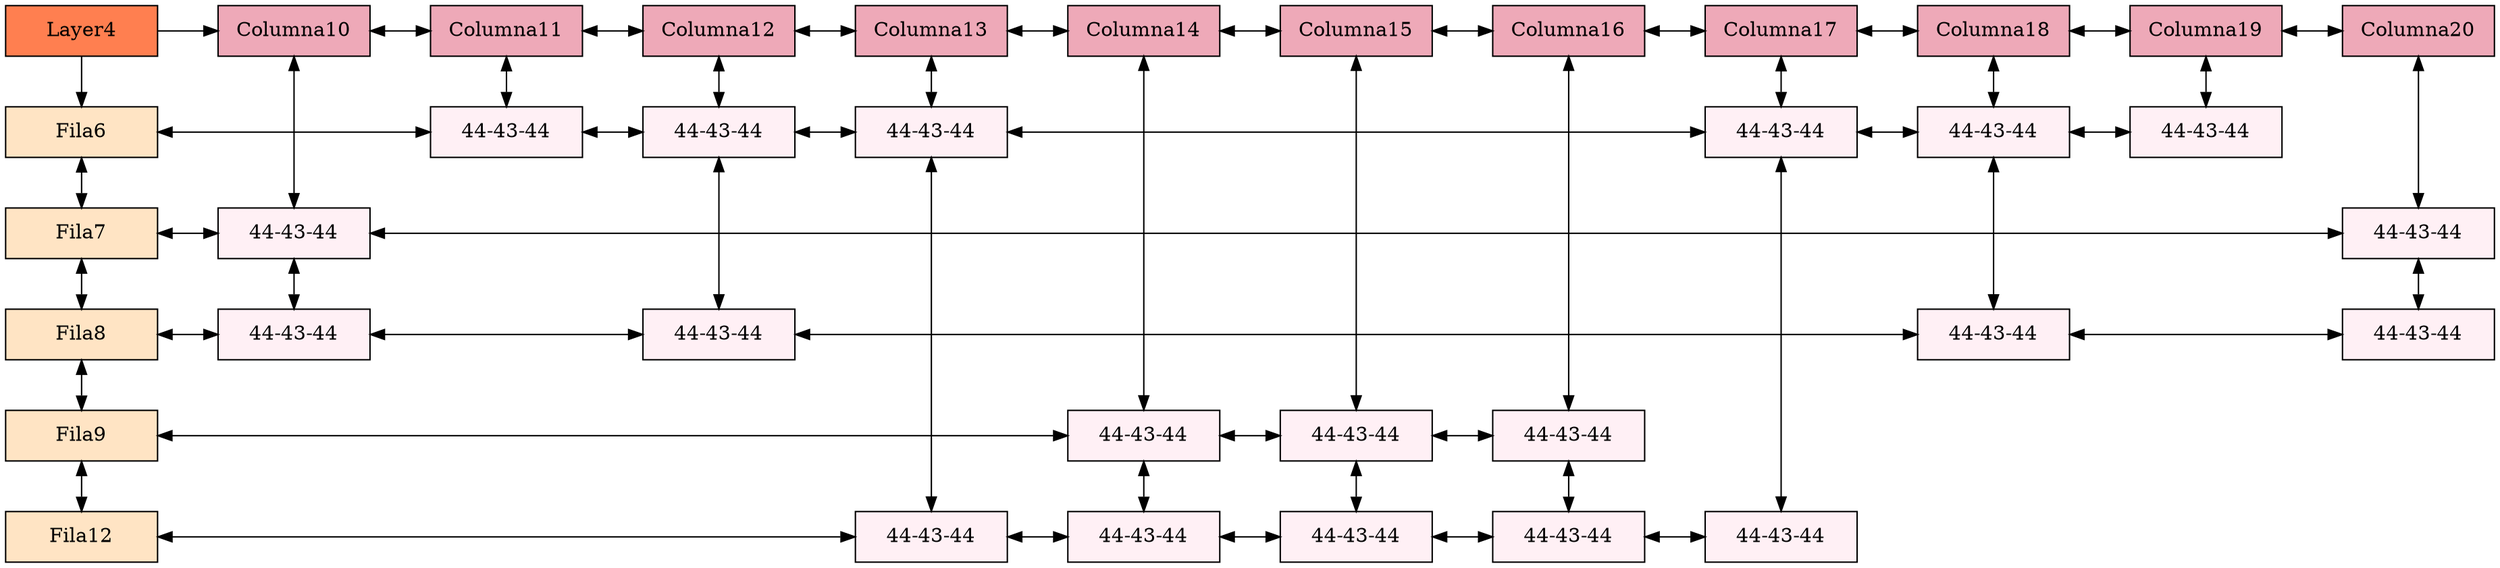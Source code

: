 digraph Sparse_Matrix{
node [shape=box]
graph [ranksep="0.5", nodesep="0.6"];
/* Group 0 para alinear verticalmente RAIZ*/ 
Layer4[ label = "Layer4", width = 1.5, style = filled, fillcolor = coral, group = 0 ];

// Filas 
Fila6 [label = "Fila6" width = 1.5 style = filled, fillcolor = bisque1, group = 0 ];
Fila7 [label = "Fila7" width = 1.5 style = filled, fillcolor = bisque1, group = 0 ];
Fila8 [label = "Fila8" width = 1.5 style = filled, fillcolor = bisque1, group = 0 ];
Fila9 [label = "Fila9" width = 1.5 style = filled, fillcolor = bisque1, group = 0 ];
Fila12 [label = "Fila12" width = 1.5 style = filled, fillcolor = bisque1, group = 0 ];

 //Enlaces de Filas
Fila6->Fila7 [dir = both];
Fila7->Fila8 [dir = both];
Fila8->Fila9 [dir = both];
Fila9->Fila12 [dir = both];

 //Columnas
//Cada una con diferente group para alinear verticalmente con los nodos
Column10[label = "Columna10" width = 1.5 style = filled, fillcolor = pink2, group = 11];
Column11[label = "Columna11" width = 1.5 style = filled, fillcolor = pink2, group = 12];
Column12[label = "Columna12" width = 1.5 style = filled, fillcolor = pink2, group = 13];
Column13[label = "Columna13" width = 1.5 style = filled, fillcolor = pink2, group = 14];
Column14[label = "Columna14" width = 1.5 style = filled, fillcolor = pink2, group = 15];
Column15[label = "Columna15" width = 1.5 style = filled, fillcolor = pink2, group = 16];
Column16[label = "Columna16" width = 1.5 style = filled, fillcolor = pink2, group = 17];
Column17[label = "Columna17" width = 1.5 style = filled, fillcolor = pink2, group = 18];
Column18[label = "Columna18" width = 1.5 style = filled, fillcolor = pink2, group = 19];
Column19[label = "Columna19" width = 1.5 style = filled, fillcolor = pink2, group = 20];
Column20[label = "Columna20" width = 1.5 style = filled, fillcolor = pink2, group = 21];

 //Enlaces de Columnas
Column10->Column11 [dir = both];
Column11->Column12 [dir = both];
Column12->Column13 [dir = both];
Column13->Column14 [dir = both];
Column14->Column15 [dir = both];
Column15->Column16 [dir = both];
Column16->Column17 [dir = both];
Column17->Column18 [dir = both];
Column18->Column19 [dir = both];
Column19->Column20 [dir = both];

 // Alinear Raiz con Columnas
{rank = same; Layer4; Column10;  Column11;  Column12;  Column13;  Column14;  Column15;  Column16;  Column17;  Column18;  Column19;  Column20; };

 // Enlaces Raiz con primera fila y columna
Layer4->Column10;
Layer4->Fila6;

 //Creacion de nodos
//(^<---------------------- F I L A   6---------------------->
N11_F6 [label = "44-43-44" width = 1.5 group = 12 style = filled, fillcolor = lavenderblush1];
N12_F6 [label = "44-43-44" width = 1.5 group = 13 style = filled, fillcolor = lavenderblush1];
N13_F6 [label = "44-43-44" width = 1.5 group = 14 style = filled, fillcolor = lavenderblush1];
N17_F6 [label = "44-43-44" width = 1.5 group = 18 style = filled, fillcolor = lavenderblush1];
N18_F6 [label = "44-43-44" width = 1.5 group = 19 style = filled, fillcolor = lavenderblush1];
N19_F6 [label = "44-43-44" width = 1.5 group = 20 style = filled, fillcolor = lavenderblush1];

//(^<---------------------- F I L A   7---------------------->
N10_F7 [label = "44-43-44" width = 1.5 group = 11 style = filled, fillcolor = lavenderblush1];
N20_F7 [label = "44-43-44" width = 1.5 group = 21 style = filled, fillcolor = lavenderblush1];

//(^<---------------------- F I L A   8---------------------->
N10_F8 [label = "44-43-44" width = 1.5 group = 11 style = filled, fillcolor = lavenderblush1];
N12_F8 [label = "44-43-44" width = 1.5 group = 13 style = filled, fillcolor = lavenderblush1];
N18_F8 [label = "44-43-44" width = 1.5 group = 19 style = filled, fillcolor = lavenderblush1];
N20_F8 [label = "44-43-44" width = 1.5 group = 21 style = filled, fillcolor = lavenderblush1];

//(^<---------------------- F I L A   9---------------------->
N14_F9 [label = "44-43-44" width = 1.5 group = 15 style = filled, fillcolor = lavenderblush1];
N15_F9 [label = "44-43-44" width = 1.5 group = 16 style = filled, fillcolor = lavenderblush1];
N16_F9 [label = "44-43-44" width = 1.5 group = 17 style = filled, fillcolor = lavenderblush1];

//(^<---------------------- F I L A   12---------------------->
N13_F12 [label = "44-43-44" width = 1.5 group = 14 style = filled, fillcolor = lavenderblush1];
N14_F12 [label = "44-43-44" width = 1.5 group = 15 style = filled, fillcolor = lavenderblush1];
N15_F12 [label = "44-43-44" width = 1.5 group = 16 style = filled, fillcolor = lavenderblush1];
N16_F12 [label = "44-43-44" width = 1.5 group = 17 style = filled, fillcolor = lavenderblush1];
N17_F12 [label = "44-43-44" width = 1.5 group = 18 style = filled, fillcolor = lavenderblush1];


 //Creacion de enlaces de nodos
//E N L A C E S  F I L A   6
Column11->N11_F6 [dir = both];
Fila6->N11_F6 [dir = both];
N11_F6->N12_F6 [dir = both];
Column12->N12_F6 [dir = both];
N12_F6->N13_F6 [dir = both];
Column13->N13_F6 [dir = both];
N13_F6->N17_F6 [dir = both];
Column17->N17_F6 [dir = both];
N17_F6->N18_F6 [dir = both];
Column18->N18_F6 [dir = both];
N18_F6->N19_F6 [dir = both];
Column19->N19_F6 [dir = both];
//Alineacion vertical de nodos con la fila
{rank = same; Fila6; N11_F6; N12_F6; N13_F6; N17_F6; N18_F6; N19_F6;  };

//E N L A C E S  F I L A   7
Column10->N10_F7 [dir = both];
Fila7->N10_F7 [dir = both];
N10_F7->N20_F7 [dir = both];
Column20->N20_F7 [dir = both];
//Alineacion vertical de nodos con la fila
{rank = same; Fila7; N10_F7; N20_F7;  };

//E N L A C E S  F I L A   8
N10_F8->N10_F7 [dir = both];
Fila8->N10_F8 [dir = both];
N10_F8->N12_F8 [dir = both];
N12_F8->N12_F6 [dir = both];
N12_F8->N18_F8 [dir = both];
N18_F8->N18_F6 [dir = both];
N18_F8->N20_F8 [dir = both];
N20_F8->N20_F7 [dir = both];
//Alineacion vertical de nodos con la fila
{rank = same; Fila8; N10_F8; N12_F8; N18_F8; N20_F8;  };

//E N L A C E S  F I L A   9
Column14->N14_F9 [dir = both];
Fila9->N14_F9 [dir = both];
N14_F9->N15_F9 [dir = both];
Column15->N15_F9 [dir = both];
N15_F9->N16_F9 [dir = both];
Column16->N16_F9 [dir = both];
//Alineacion vertical de nodos con la fila
{rank = same; Fila9; N14_F9; N15_F9; N16_F9;  };

//E N L A C E S  F I L A   12
N13_F12->N13_F6 [dir = both];
Fila12->N13_F12 [dir = both];
N13_F12->N14_F12 [dir = both];
N14_F12->N14_F9 [dir = both];
N14_F12->N15_F12 [dir = both];
N15_F12->N15_F9 [dir = both];
N15_F12->N16_F12 [dir = both];
N16_F12->N16_F9 [dir = both];
N16_F12->N17_F12 [dir = both];
N17_F12->N17_F6 [dir = both];
//Alineacion vertical de nodos con la fila
{rank = same; Fila12; N13_F12; N14_F12; N15_F12; N16_F12; N17_F12;  };

}
